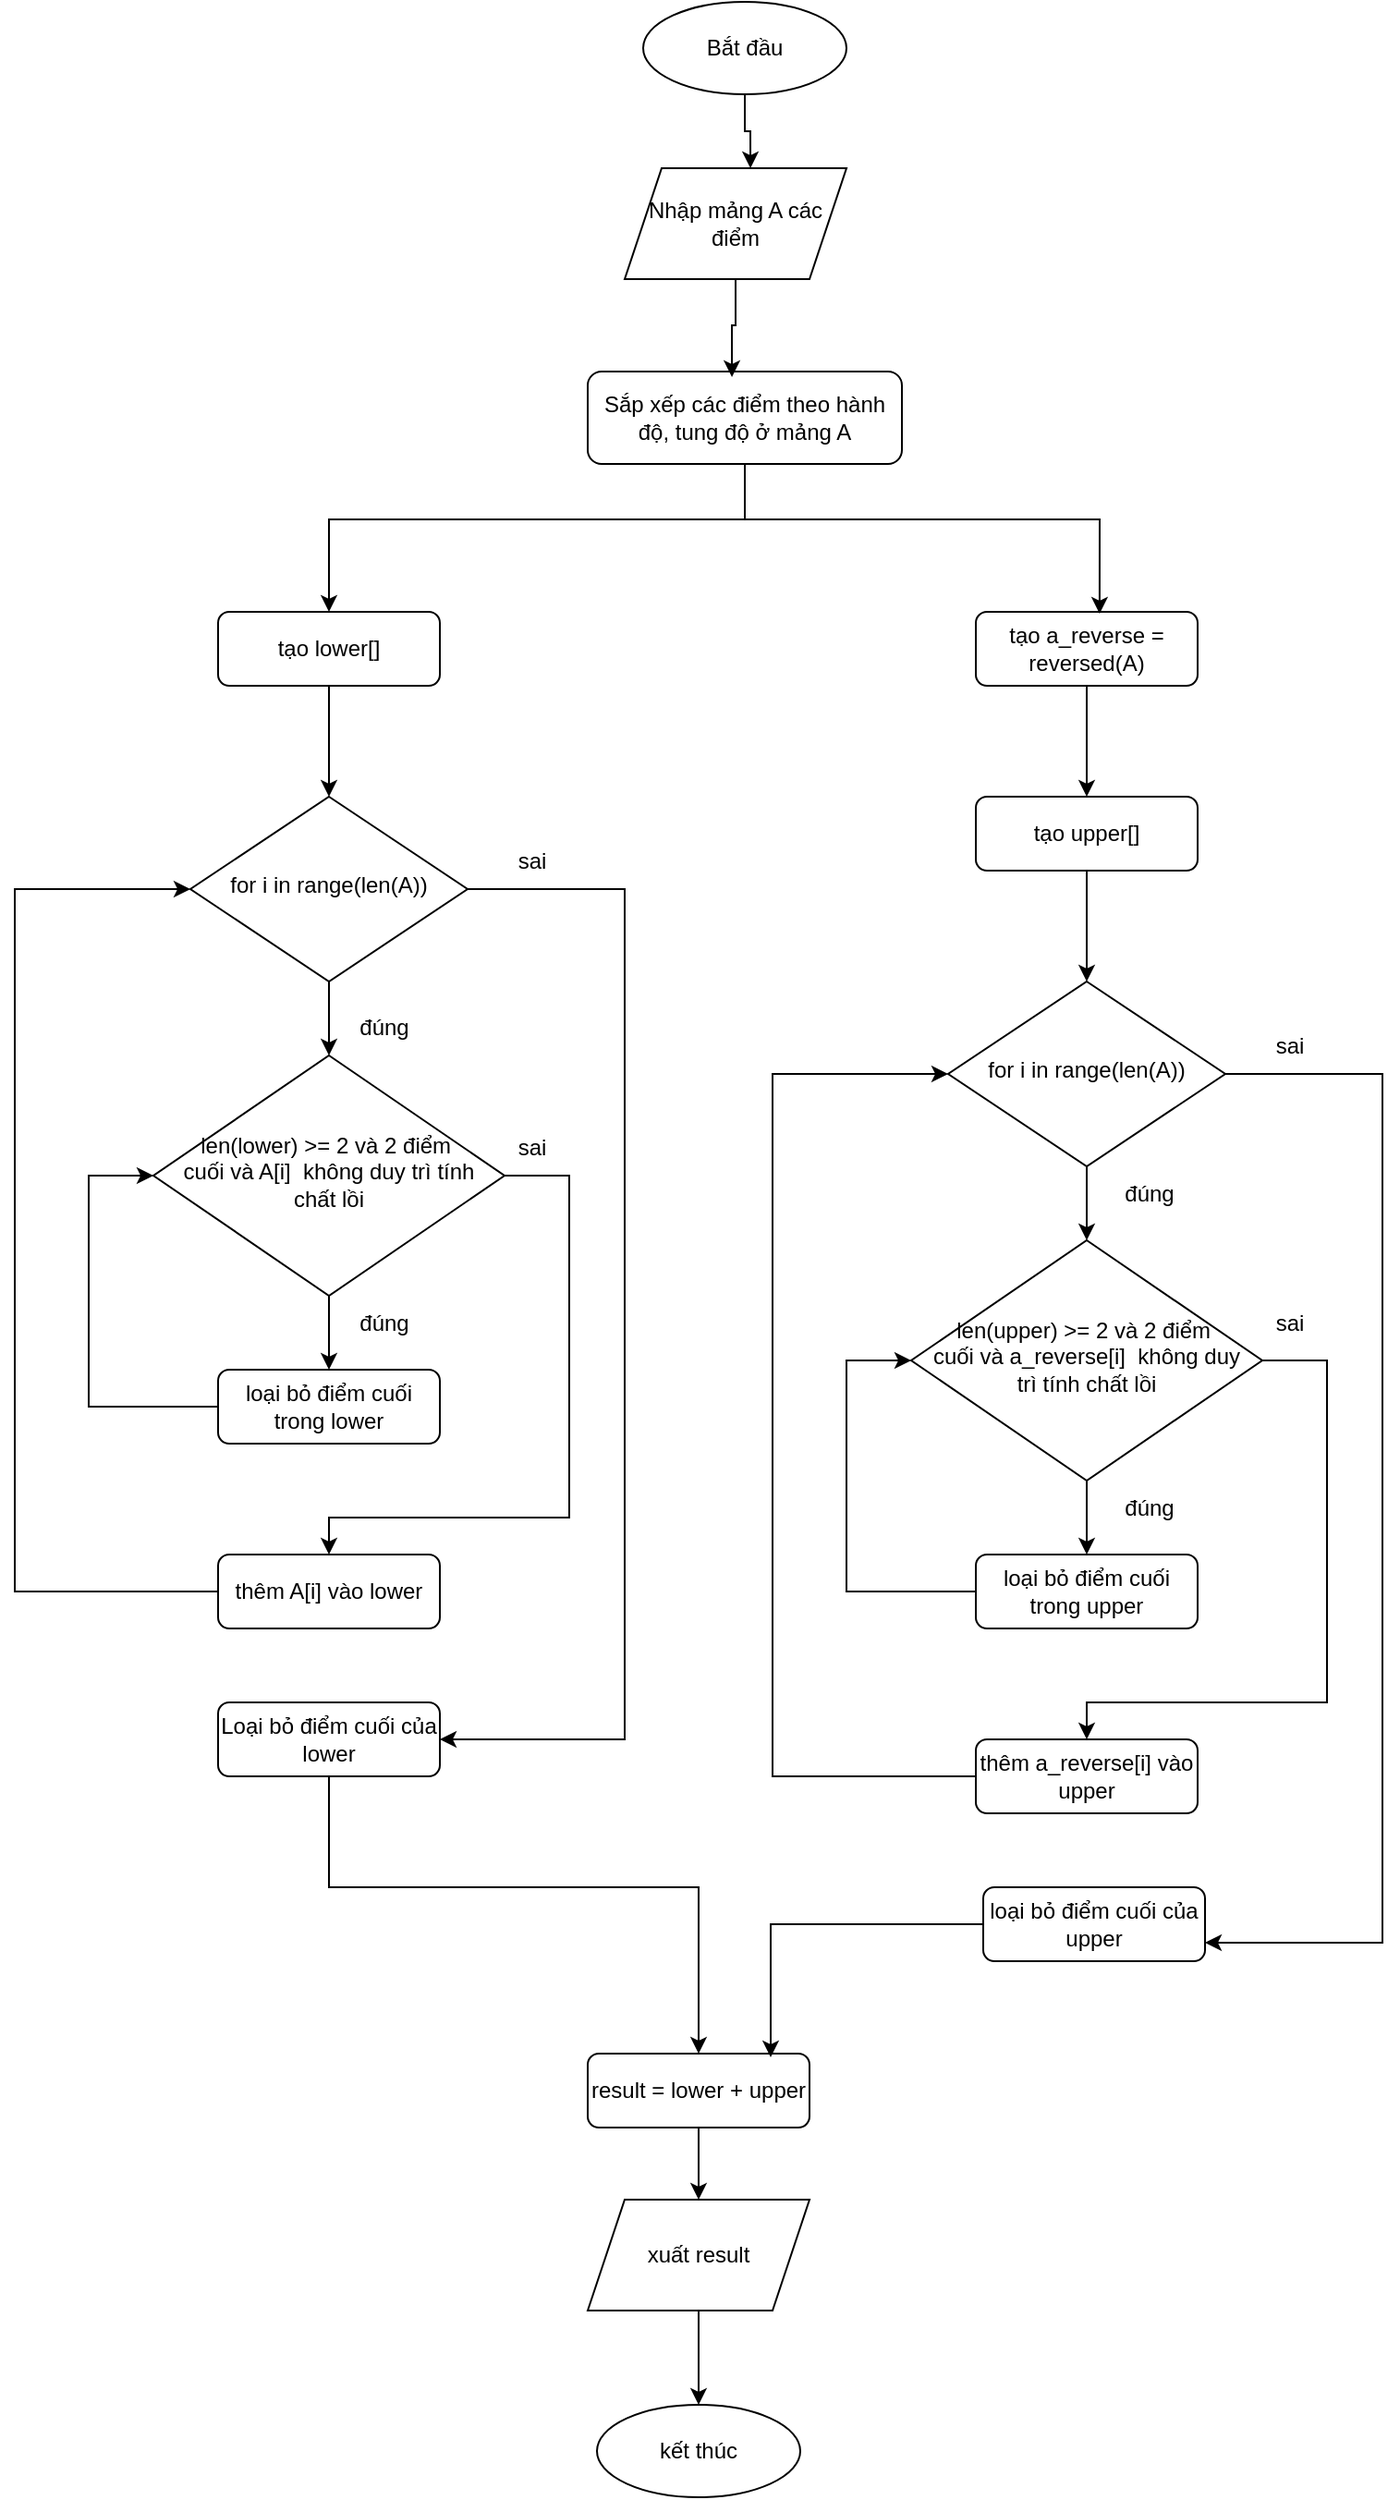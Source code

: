 <mxfile version="25.0.3">
  <diagram id="C5RBs43oDa-KdzZeNtuy" name="Page-1">
    <mxGraphModel dx="1852" dy="1931" grid="1" gridSize="10" guides="1" tooltips="1" connect="1" arrows="1" fold="1" page="1" pageScale="1" pageWidth="827" pageHeight="1169" math="0" shadow="0">
      <root>
        <mxCell id="WIyWlLk6GJQsqaUBKTNV-0" />
        <mxCell id="WIyWlLk6GJQsqaUBKTNV-1" parent="WIyWlLk6GJQsqaUBKTNV-0" />
        <mxCell id="dILwrSbfBUNmTe5oF6Nl-61" style="edgeStyle=orthogonalEdgeStyle;rounded=0;orthogonalLoop=1;jettySize=auto;html=1;entryX=0.5;entryY=0;entryDx=0;entryDy=0;" edge="1" parent="WIyWlLk6GJQsqaUBKTNV-1" source="WIyWlLk6GJQsqaUBKTNV-3" target="dILwrSbfBUNmTe5oF6Nl-4">
          <mxGeometry relative="1" as="geometry">
            <Array as="points">
              <mxPoint x="225" y="260" />
              <mxPoint y="260" />
            </Array>
          </mxGeometry>
        </mxCell>
        <mxCell id="WIyWlLk6GJQsqaUBKTNV-3" value="Sắp xếp các điểm theo hành độ, tung độ ở mảng A" style="rounded=1;whiteSpace=wrap;html=1;fontSize=12;glass=0;strokeWidth=1;shadow=0;" parent="WIyWlLk6GJQsqaUBKTNV-1" vertex="1">
          <mxGeometry x="140" y="180" width="170" height="50" as="geometry" />
        </mxCell>
        <mxCell id="dILwrSbfBUNmTe5oF6Nl-0" value="Bắt đầu" style="ellipse;whiteSpace=wrap;html=1;" vertex="1" parent="WIyWlLk6GJQsqaUBKTNV-1">
          <mxGeometry x="170" y="-20" width="110" height="50" as="geometry" />
        </mxCell>
        <mxCell id="dILwrSbfBUNmTe5oF6Nl-1" value="Nhập mảng A các điểm" style="shape=parallelogram;perimeter=parallelogramPerimeter;whiteSpace=wrap;html=1;fixedSize=1;" vertex="1" parent="WIyWlLk6GJQsqaUBKTNV-1">
          <mxGeometry x="160" y="70" width="120" height="60" as="geometry" />
        </mxCell>
        <mxCell id="dILwrSbfBUNmTe5oF6Nl-8" style="edgeStyle=orthogonalEdgeStyle;rounded=0;orthogonalLoop=1;jettySize=auto;html=1;entryX=0.5;entryY=0;entryDx=0;entryDy=0;" edge="1" parent="WIyWlLk6GJQsqaUBKTNV-1" source="dILwrSbfBUNmTe5oF6Nl-3" target="dILwrSbfBUNmTe5oF6Nl-5">
          <mxGeometry relative="1" as="geometry" />
        </mxCell>
        <mxCell id="dILwrSbfBUNmTe5oF6Nl-68" style="edgeStyle=orthogonalEdgeStyle;rounded=0;orthogonalLoop=1;jettySize=auto;html=1;entryX=1;entryY=0.5;entryDx=0;entryDy=0;" edge="1" parent="WIyWlLk6GJQsqaUBKTNV-1" source="dILwrSbfBUNmTe5oF6Nl-3" target="dILwrSbfBUNmTe5oF6Nl-67">
          <mxGeometry relative="1" as="geometry">
            <Array as="points">
              <mxPoint x="160" y="460" />
              <mxPoint x="160" y="920" />
            </Array>
          </mxGeometry>
        </mxCell>
        <mxCell id="dILwrSbfBUNmTe5oF6Nl-3" value="for i in range(len(A))" style="rhombus;whiteSpace=wrap;html=1;shadow=0;fontFamily=Helvetica;fontSize=12;align=center;strokeWidth=1;spacing=6;spacingTop=-4;" vertex="1" parent="WIyWlLk6GJQsqaUBKTNV-1">
          <mxGeometry x="-75" y="410" width="150" height="100" as="geometry" />
        </mxCell>
        <mxCell id="dILwrSbfBUNmTe5oF6Nl-14" style="edgeStyle=orthogonalEdgeStyle;rounded=0;orthogonalLoop=1;jettySize=auto;html=1;entryX=0.5;entryY=0;entryDx=0;entryDy=0;" edge="1" parent="WIyWlLk6GJQsqaUBKTNV-1" source="dILwrSbfBUNmTe5oF6Nl-4" target="dILwrSbfBUNmTe5oF6Nl-3">
          <mxGeometry relative="1" as="geometry" />
        </mxCell>
        <mxCell id="dILwrSbfBUNmTe5oF6Nl-4" value="tạo lower[]" style="rounded=1;whiteSpace=wrap;html=1;fontSize=12;glass=0;strokeWidth=1;shadow=0;" vertex="1" parent="WIyWlLk6GJQsqaUBKTNV-1">
          <mxGeometry x="-60" y="310" width="120" height="40" as="geometry" />
        </mxCell>
        <mxCell id="dILwrSbfBUNmTe5oF6Nl-9" style="edgeStyle=orthogonalEdgeStyle;rounded=0;orthogonalLoop=1;jettySize=auto;html=1;entryX=0.5;entryY=0;entryDx=0;entryDy=0;" edge="1" parent="WIyWlLk6GJQsqaUBKTNV-1" source="dILwrSbfBUNmTe5oF6Nl-5" target="dILwrSbfBUNmTe5oF6Nl-6">
          <mxGeometry relative="1" as="geometry" />
        </mxCell>
        <mxCell id="dILwrSbfBUNmTe5oF6Nl-11" style="edgeStyle=orthogonalEdgeStyle;rounded=0;orthogonalLoop=1;jettySize=auto;html=1;" edge="1" parent="WIyWlLk6GJQsqaUBKTNV-1" source="dILwrSbfBUNmTe5oF6Nl-5" target="dILwrSbfBUNmTe5oF6Nl-7">
          <mxGeometry relative="1" as="geometry">
            <Array as="points">
              <mxPoint x="130" y="615" />
              <mxPoint x="130" y="800" />
              <mxPoint y="800" />
            </Array>
          </mxGeometry>
        </mxCell>
        <mxCell id="dILwrSbfBUNmTe5oF6Nl-5" value="len(lower) &amp;gt;= 2 và 2 điểm&amp;nbsp;&lt;div&gt;cuối và A[i]&amp;nbsp; không duy trì tính chất lồi&lt;/div&gt;" style="rhombus;whiteSpace=wrap;html=1;shadow=0;fontFamily=Helvetica;fontSize=12;align=center;strokeWidth=1;spacing=6;spacingTop=-4;" vertex="1" parent="WIyWlLk6GJQsqaUBKTNV-1">
          <mxGeometry x="-95" y="550" width="190" height="130" as="geometry" />
        </mxCell>
        <mxCell id="dILwrSbfBUNmTe5oF6Nl-15" style="edgeStyle=orthogonalEdgeStyle;rounded=0;orthogonalLoop=1;jettySize=auto;html=1;entryX=0;entryY=0.5;entryDx=0;entryDy=0;" edge="1" parent="WIyWlLk6GJQsqaUBKTNV-1" source="dILwrSbfBUNmTe5oF6Nl-6" target="dILwrSbfBUNmTe5oF6Nl-5">
          <mxGeometry relative="1" as="geometry">
            <Array as="points">
              <mxPoint x="-130" y="740" />
              <mxPoint x="-130" y="615" />
            </Array>
          </mxGeometry>
        </mxCell>
        <mxCell id="dILwrSbfBUNmTe5oF6Nl-6" value="loại bỏ điểm cuối trong lower" style="rounded=1;whiteSpace=wrap;html=1;fontSize=12;glass=0;strokeWidth=1;shadow=0;" vertex="1" parent="WIyWlLk6GJQsqaUBKTNV-1">
          <mxGeometry x="-60" y="720" width="120" height="40" as="geometry" />
        </mxCell>
        <mxCell id="dILwrSbfBUNmTe5oF6Nl-13" style="edgeStyle=orthogonalEdgeStyle;rounded=0;orthogonalLoop=1;jettySize=auto;html=1;entryX=0;entryY=0.5;entryDx=0;entryDy=0;" edge="1" parent="WIyWlLk6GJQsqaUBKTNV-1" source="dILwrSbfBUNmTe5oF6Nl-7" target="dILwrSbfBUNmTe5oF6Nl-3">
          <mxGeometry relative="1" as="geometry">
            <mxPoint y="390" as="targetPoint" />
            <Array as="points">
              <mxPoint x="-170" y="840" />
              <mxPoint x="-170" y="460" />
            </Array>
          </mxGeometry>
        </mxCell>
        <mxCell id="dILwrSbfBUNmTe5oF6Nl-7" value="thêm A[i] vào lower" style="rounded=1;whiteSpace=wrap;html=1;fontSize=12;glass=0;strokeWidth=1;shadow=0;" vertex="1" parent="WIyWlLk6GJQsqaUBKTNV-1">
          <mxGeometry x="-60" y="820" width="120" height="40" as="geometry" />
        </mxCell>
        <mxCell id="dILwrSbfBUNmTe5oF6Nl-21" style="edgeStyle=orthogonalEdgeStyle;rounded=0;orthogonalLoop=1;jettySize=auto;html=1;" edge="1" target="dILwrSbfBUNmTe5oF6Nl-26" parent="WIyWlLk6GJQsqaUBKTNV-1">
          <mxGeometry relative="1" as="geometry">
            <mxPoint x="585" y="625" as="sourcePoint" />
            <Array as="points">
              <mxPoint x="610" y="625" />
              <mxPoint x="610" y="850" />
            </Array>
          </mxGeometry>
        </mxCell>
        <mxCell id="dILwrSbfBUNmTe5oF6Nl-49" style="edgeStyle=orthogonalEdgeStyle;rounded=0;orthogonalLoop=1;jettySize=auto;html=1;entryX=0.5;entryY=0;entryDx=0;entryDy=0;" edge="1" source="dILwrSbfBUNmTe5oF6Nl-50" target="dILwrSbfBUNmTe5oF6Nl-55" parent="WIyWlLk6GJQsqaUBKTNV-1">
          <mxGeometry relative="1" as="geometry" />
        </mxCell>
        <mxCell id="dILwrSbfBUNmTe5oF6Nl-70" style="edgeStyle=orthogonalEdgeStyle;rounded=0;orthogonalLoop=1;jettySize=auto;html=1;entryX=1;entryY=0.75;entryDx=0;entryDy=0;" edge="1" parent="WIyWlLk6GJQsqaUBKTNV-1" source="dILwrSbfBUNmTe5oF6Nl-50" target="dILwrSbfBUNmTe5oF6Nl-64">
          <mxGeometry relative="1" as="geometry">
            <Array as="points">
              <mxPoint x="570" y="560" />
              <mxPoint x="570" y="1030" />
            </Array>
          </mxGeometry>
        </mxCell>
        <mxCell id="dILwrSbfBUNmTe5oF6Nl-50" value="for i in range(len(A))" style="rhombus;whiteSpace=wrap;html=1;shadow=0;fontFamily=Helvetica;fontSize=12;align=center;strokeWidth=1;spacing=6;spacingTop=-4;" vertex="1" parent="WIyWlLk6GJQsqaUBKTNV-1">
          <mxGeometry x="335" y="510" width="150" height="100" as="geometry" />
        </mxCell>
        <mxCell id="dILwrSbfBUNmTe5oF6Nl-51" style="edgeStyle=orthogonalEdgeStyle;rounded=0;orthogonalLoop=1;jettySize=auto;html=1;entryX=0.5;entryY=0;entryDx=0;entryDy=0;" edge="1" source="dILwrSbfBUNmTe5oF6Nl-52" target="dILwrSbfBUNmTe5oF6Nl-50" parent="WIyWlLk6GJQsqaUBKTNV-1">
          <mxGeometry relative="1" as="geometry" />
        </mxCell>
        <mxCell id="dILwrSbfBUNmTe5oF6Nl-52" value="tạo upper[]" style="rounded=1;whiteSpace=wrap;html=1;fontSize=12;glass=0;strokeWidth=1;shadow=0;" vertex="1" parent="WIyWlLk6GJQsqaUBKTNV-1">
          <mxGeometry x="350" y="410" width="120" height="40" as="geometry" />
        </mxCell>
        <mxCell id="dILwrSbfBUNmTe5oF6Nl-53" style="edgeStyle=orthogonalEdgeStyle;rounded=0;orthogonalLoop=1;jettySize=auto;html=1;entryX=0.5;entryY=0;entryDx=0;entryDy=0;" edge="1" source="dILwrSbfBUNmTe5oF6Nl-55" target="dILwrSbfBUNmTe5oF6Nl-57" parent="WIyWlLk6GJQsqaUBKTNV-1">
          <mxGeometry relative="1" as="geometry" />
        </mxCell>
        <mxCell id="dILwrSbfBUNmTe5oF6Nl-54" style="edgeStyle=orthogonalEdgeStyle;rounded=0;orthogonalLoop=1;jettySize=auto;html=1;" edge="1" source="dILwrSbfBUNmTe5oF6Nl-55" target="dILwrSbfBUNmTe5oF6Nl-59" parent="WIyWlLk6GJQsqaUBKTNV-1">
          <mxGeometry relative="1" as="geometry">
            <Array as="points">
              <mxPoint x="540" y="715" />
              <mxPoint x="540" y="900" />
              <mxPoint x="410" y="900" />
            </Array>
          </mxGeometry>
        </mxCell>
        <mxCell id="dILwrSbfBUNmTe5oF6Nl-55" value="len(upper) &amp;gt;= 2 và 2 điểm&amp;nbsp;&lt;div&gt;cuối và a_reverse[i]&amp;nbsp; không duy trì tính chất lồi&lt;/div&gt;" style="rhombus;whiteSpace=wrap;html=1;shadow=0;fontFamily=Helvetica;fontSize=12;align=center;strokeWidth=1;spacing=6;spacingTop=-4;" vertex="1" parent="WIyWlLk6GJQsqaUBKTNV-1">
          <mxGeometry x="315" y="650" width="190" height="130" as="geometry" />
        </mxCell>
        <mxCell id="dILwrSbfBUNmTe5oF6Nl-56" style="edgeStyle=orthogonalEdgeStyle;rounded=0;orthogonalLoop=1;jettySize=auto;html=1;entryX=0;entryY=0.5;entryDx=0;entryDy=0;" edge="1" source="dILwrSbfBUNmTe5oF6Nl-57" target="dILwrSbfBUNmTe5oF6Nl-55" parent="WIyWlLk6GJQsqaUBKTNV-1">
          <mxGeometry relative="1" as="geometry">
            <Array as="points">
              <mxPoint x="280" y="840" />
              <mxPoint x="280" y="715" />
            </Array>
          </mxGeometry>
        </mxCell>
        <mxCell id="dILwrSbfBUNmTe5oF6Nl-57" value="loại bỏ điểm cuối trong upper" style="rounded=1;whiteSpace=wrap;html=1;fontSize=12;glass=0;strokeWidth=1;shadow=0;" vertex="1" parent="WIyWlLk6GJQsqaUBKTNV-1">
          <mxGeometry x="350" y="820" width="120" height="40" as="geometry" />
        </mxCell>
        <mxCell id="dILwrSbfBUNmTe5oF6Nl-58" style="edgeStyle=orthogonalEdgeStyle;rounded=0;orthogonalLoop=1;jettySize=auto;html=1;entryX=0;entryY=0.5;entryDx=0;entryDy=0;" edge="1" source="dILwrSbfBUNmTe5oF6Nl-59" target="dILwrSbfBUNmTe5oF6Nl-50" parent="WIyWlLk6GJQsqaUBKTNV-1">
          <mxGeometry relative="1" as="geometry">
            <mxPoint x="410" y="490" as="targetPoint" />
            <Array as="points">
              <mxPoint x="240" y="940" />
              <mxPoint x="240" y="560" />
            </Array>
          </mxGeometry>
        </mxCell>
        <mxCell id="dILwrSbfBUNmTe5oF6Nl-59" value="thêm a_reverse[i] vào upper" style="rounded=1;whiteSpace=wrap;html=1;fontSize=12;glass=0;strokeWidth=1;shadow=0;" vertex="1" parent="WIyWlLk6GJQsqaUBKTNV-1">
          <mxGeometry x="350" y="920" width="120" height="40" as="geometry" />
        </mxCell>
        <mxCell id="dILwrSbfBUNmTe5oF6Nl-88" style="edgeStyle=orthogonalEdgeStyle;rounded=0;orthogonalLoop=1;jettySize=auto;html=1;entryX=0.5;entryY=0;entryDx=0;entryDy=0;" edge="1" parent="WIyWlLk6GJQsqaUBKTNV-1" source="dILwrSbfBUNmTe5oF6Nl-60" target="dILwrSbfBUNmTe5oF6Nl-52">
          <mxGeometry relative="1" as="geometry" />
        </mxCell>
        <mxCell id="dILwrSbfBUNmTe5oF6Nl-60" value="tạo a_reverse = reversed(A)" style="rounded=1;whiteSpace=wrap;html=1;fontSize=12;glass=0;strokeWidth=1;shadow=0;" vertex="1" parent="WIyWlLk6GJQsqaUBKTNV-1">
          <mxGeometry x="350" y="310" width="120" height="40" as="geometry" />
        </mxCell>
        <mxCell id="dILwrSbfBUNmTe5oF6Nl-62" style="edgeStyle=orthogonalEdgeStyle;rounded=0;orthogonalLoop=1;jettySize=auto;html=1;entryX=0.558;entryY=0.025;entryDx=0;entryDy=0;entryPerimeter=0;" edge="1" parent="WIyWlLk6GJQsqaUBKTNV-1" source="WIyWlLk6GJQsqaUBKTNV-3" target="dILwrSbfBUNmTe5oF6Nl-60">
          <mxGeometry relative="1" as="geometry">
            <Array as="points">
              <mxPoint x="225" y="260" />
              <mxPoint x="417" y="260" />
            </Array>
          </mxGeometry>
        </mxCell>
        <mxCell id="dILwrSbfBUNmTe5oF6Nl-64" value="loại bỏ điểm cuối của upper" style="rounded=1;whiteSpace=wrap;html=1;fontSize=12;glass=0;strokeWidth=1;shadow=0;" vertex="1" parent="WIyWlLk6GJQsqaUBKTNV-1">
          <mxGeometry x="354" y="1000" width="120" height="40" as="geometry" />
        </mxCell>
        <mxCell id="dILwrSbfBUNmTe5oF6Nl-72" style="edgeStyle=orthogonalEdgeStyle;rounded=0;orthogonalLoop=1;jettySize=auto;html=1;" edge="1" parent="WIyWlLk6GJQsqaUBKTNV-1" source="dILwrSbfBUNmTe5oF6Nl-67" target="dILwrSbfBUNmTe5oF6Nl-71">
          <mxGeometry relative="1" as="geometry">
            <Array as="points">
              <mxPoint y="1000" />
              <mxPoint x="200" y="1000" />
            </Array>
          </mxGeometry>
        </mxCell>
        <mxCell id="dILwrSbfBUNmTe5oF6Nl-67" value="Loại bỏ điểm cuối của lower" style="rounded=1;whiteSpace=wrap;html=1;fontSize=12;glass=0;strokeWidth=1;shadow=0;" vertex="1" parent="WIyWlLk6GJQsqaUBKTNV-1">
          <mxGeometry x="-60" y="900" width="120" height="40" as="geometry" />
        </mxCell>
        <mxCell id="dILwrSbfBUNmTe5oF6Nl-76" style="edgeStyle=orthogonalEdgeStyle;rounded=0;orthogonalLoop=1;jettySize=auto;html=1;entryX=0.5;entryY=0;entryDx=0;entryDy=0;" edge="1" parent="WIyWlLk6GJQsqaUBKTNV-1" source="dILwrSbfBUNmTe5oF6Nl-71" target="dILwrSbfBUNmTe5oF6Nl-74">
          <mxGeometry relative="1" as="geometry" />
        </mxCell>
        <mxCell id="dILwrSbfBUNmTe5oF6Nl-71" value="result = lower + upper" style="rounded=1;whiteSpace=wrap;html=1;fontSize=12;glass=0;strokeWidth=1;shadow=0;" vertex="1" parent="WIyWlLk6GJQsqaUBKTNV-1">
          <mxGeometry x="140" y="1090" width="120" height="40" as="geometry" />
        </mxCell>
        <mxCell id="dILwrSbfBUNmTe5oF6Nl-73" style="edgeStyle=orthogonalEdgeStyle;rounded=0;orthogonalLoop=1;jettySize=auto;html=1;entryX=0.825;entryY=0.05;entryDx=0;entryDy=0;entryPerimeter=0;" edge="1" parent="WIyWlLk6GJQsqaUBKTNV-1" source="dILwrSbfBUNmTe5oF6Nl-64" target="dILwrSbfBUNmTe5oF6Nl-71">
          <mxGeometry relative="1" as="geometry" />
        </mxCell>
        <mxCell id="dILwrSbfBUNmTe5oF6Nl-77" style="edgeStyle=orthogonalEdgeStyle;rounded=0;orthogonalLoop=1;jettySize=auto;html=1;entryX=0.5;entryY=0;entryDx=0;entryDy=0;" edge="1" parent="WIyWlLk6GJQsqaUBKTNV-1" source="dILwrSbfBUNmTe5oF6Nl-74" target="dILwrSbfBUNmTe5oF6Nl-75">
          <mxGeometry relative="1" as="geometry" />
        </mxCell>
        <mxCell id="dILwrSbfBUNmTe5oF6Nl-74" value="xuất result" style="shape=parallelogram;perimeter=parallelogramPerimeter;whiteSpace=wrap;html=1;fixedSize=1;" vertex="1" parent="WIyWlLk6GJQsqaUBKTNV-1">
          <mxGeometry x="140" y="1169" width="120" height="60" as="geometry" />
        </mxCell>
        <mxCell id="dILwrSbfBUNmTe5oF6Nl-75" value="kết thúc" style="ellipse;whiteSpace=wrap;html=1;" vertex="1" parent="WIyWlLk6GJQsqaUBKTNV-1">
          <mxGeometry x="145" y="1280" width="110" height="50" as="geometry" />
        </mxCell>
        <mxCell id="dILwrSbfBUNmTe5oF6Nl-78" style="edgeStyle=orthogonalEdgeStyle;rounded=0;orthogonalLoop=1;jettySize=auto;html=1;entryX=0.567;entryY=0;entryDx=0;entryDy=0;entryPerimeter=0;" edge="1" parent="WIyWlLk6GJQsqaUBKTNV-1" source="dILwrSbfBUNmTe5oF6Nl-0" target="dILwrSbfBUNmTe5oF6Nl-1">
          <mxGeometry relative="1" as="geometry" />
        </mxCell>
        <mxCell id="dILwrSbfBUNmTe5oF6Nl-79" style="edgeStyle=orthogonalEdgeStyle;rounded=0;orthogonalLoop=1;jettySize=auto;html=1;entryX=0.459;entryY=0.06;entryDx=0;entryDy=0;entryPerimeter=0;" edge="1" parent="WIyWlLk6GJQsqaUBKTNV-1" source="dILwrSbfBUNmTe5oF6Nl-1" target="WIyWlLk6GJQsqaUBKTNV-3">
          <mxGeometry relative="1" as="geometry" />
        </mxCell>
        <mxCell id="dILwrSbfBUNmTe5oF6Nl-80" value="đúng" style="text;html=1;align=center;verticalAlign=middle;whiteSpace=wrap;rounded=0;" vertex="1" parent="WIyWlLk6GJQsqaUBKTNV-1">
          <mxGeometry y="520" width="60" height="30" as="geometry" />
        </mxCell>
        <mxCell id="dILwrSbfBUNmTe5oF6Nl-81" value="sai" style="text;html=1;align=center;verticalAlign=middle;whiteSpace=wrap;rounded=0;" vertex="1" parent="WIyWlLk6GJQsqaUBKTNV-1">
          <mxGeometry x="80" y="430" width="60" height="30" as="geometry" />
        </mxCell>
        <mxCell id="dILwrSbfBUNmTe5oF6Nl-82" value="đúng" style="text;html=1;align=center;verticalAlign=middle;whiteSpace=wrap;rounded=0;" vertex="1" parent="WIyWlLk6GJQsqaUBKTNV-1">
          <mxGeometry y="680" width="60" height="30" as="geometry" />
        </mxCell>
        <mxCell id="dILwrSbfBUNmTe5oF6Nl-83" value="sai" style="text;html=1;align=center;verticalAlign=middle;whiteSpace=wrap;rounded=0;" vertex="1" parent="WIyWlLk6GJQsqaUBKTNV-1">
          <mxGeometry x="80" y="585" width="60" height="30" as="geometry" />
        </mxCell>
        <mxCell id="dILwrSbfBUNmTe5oF6Nl-84" value="sai" style="text;html=1;align=center;verticalAlign=middle;whiteSpace=wrap;rounded=0;" vertex="1" parent="WIyWlLk6GJQsqaUBKTNV-1">
          <mxGeometry x="490" y="530" width="60" height="30" as="geometry" />
        </mxCell>
        <mxCell id="dILwrSbfBUNmTe5oF6Nl-85" value="đúng" style="text;html=1;align=center;verticalAlign=middle;whiteSpace=wrap;rounded=0;" vertex="1" parent="WIyWlLk6GJQsqaUBKTNV-1">
          <mxGeometry x="414" y="610" width="60" height="30" as="geometry" />
        </mxCell>
        <mxCell id="dILwrSbfBUNmTe5oF6Nl-86" value="đúng" style="text;html=1;align=center;verticalAlign=middle;whiteSpace=wrap;rounded=0;" vertex="1" parent="WIyWlLk6GJQsqaUBKTNV-1">
          <mxGeometry x="414" y="780" width="60" height="30" as="geometry" />
        </mxCell>
        <mxCell id="dILwrSbfBUNmTe5oF6Nl-87" value="sai" style="text;html=1;align=center;verticalAlign=middle;whiteSpace=wrap;rounded=0;" vertex="1" parent="WIyWlLk6GJQsqaUBKTNV-1">
          <mxGeometry x="490" y="680" width="60" height="30" as="geometry" />
        </mxCell>
      </root>
    </mxGraphModel>
  </diagram>
</mxfile>
